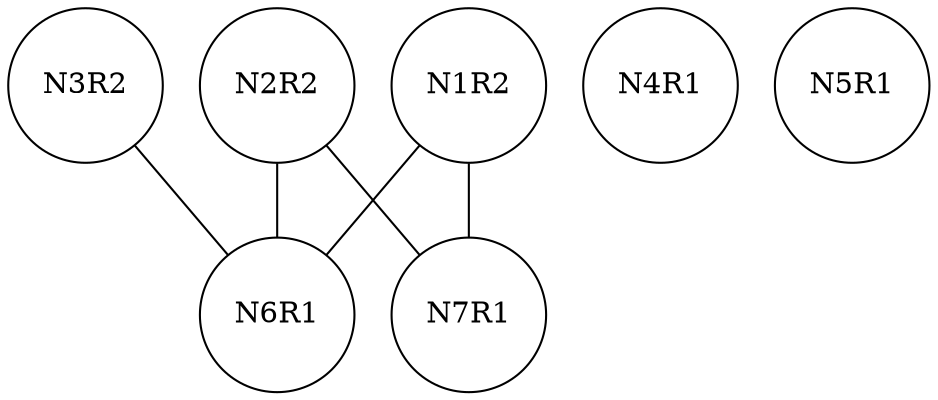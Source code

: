 graph ig {
    node [shape = circle];
    N1R2;
    N2R2;
    N3R2;
    N4R1;
    N5R1;
    N6R1;
    N7R1;
    N1R2 -- N6R1;
    N1R2 -- N7R1;
    N2R2 -- N6R1;
    N2R2 -- N7R1;
    N3R2 -- N6R1;
}


